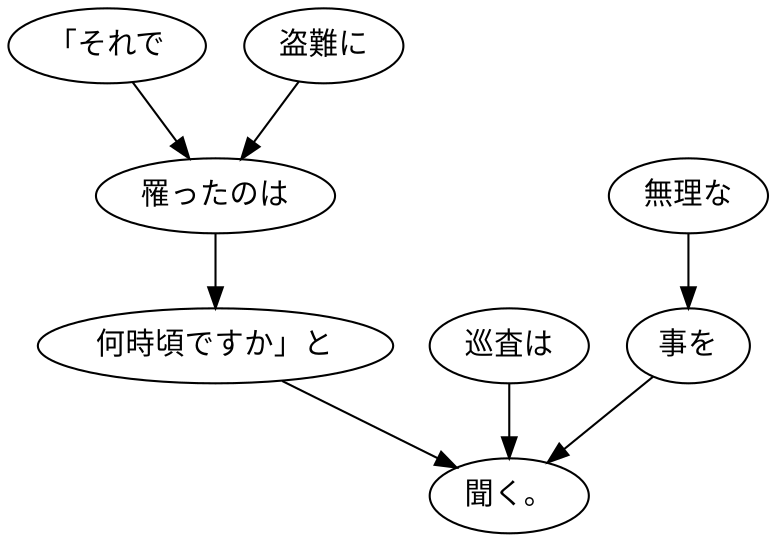 digraph graph2865 {
	node0 [label="「それで"];
	node1 [label="盗難に"];
	node2 [label="罹ったのは"];
	node3 [label="何時頃ですか」と"];
	node4 [label="巡査は"];
	node5 [label="無理な"];
	node6 [label="事を"];
	node7 [label="聞く。"];
	node0 -> node2;
	node1 -> node2;
	node2 -> node3;
	node3 -> node7;
	node4 -> node7;
	node5 -> node6;
	node6 -> node7;
}
